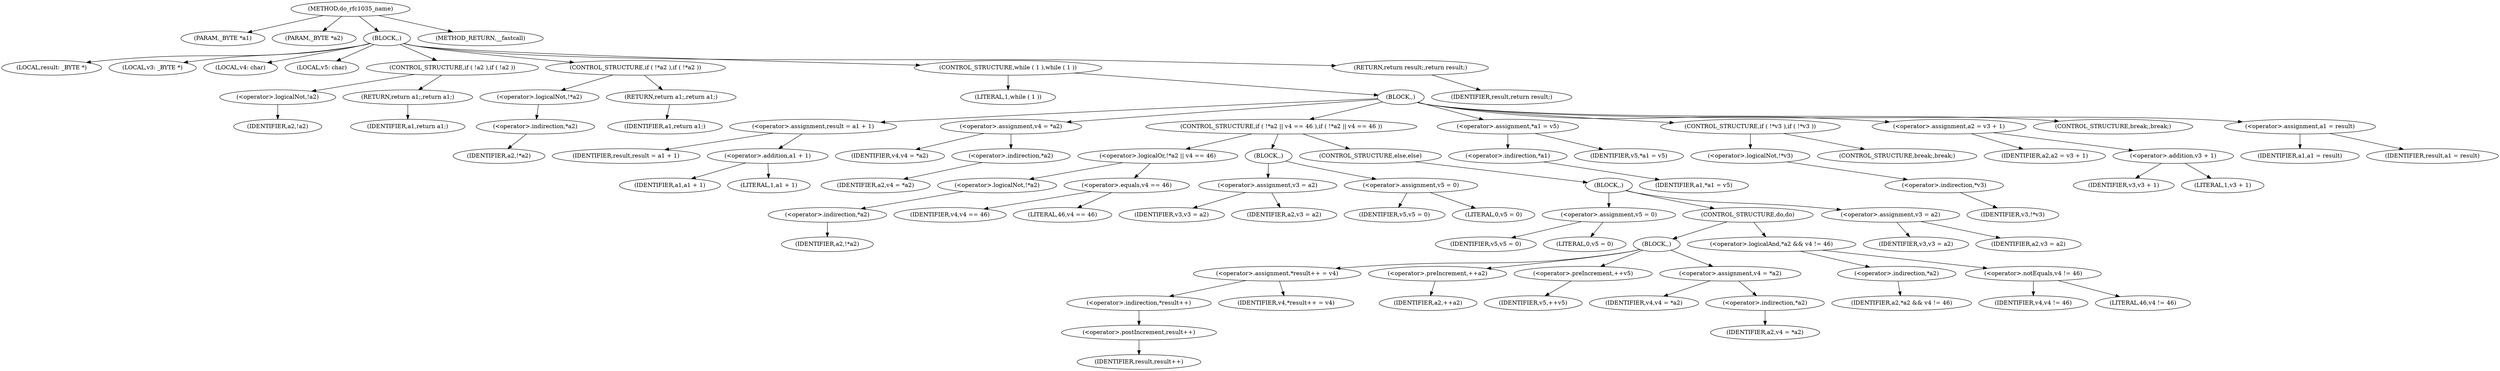 digraph do_rfc1035_name {  
"1000105" [label = "(METHOD,do_rfc1035_name)" ]
"1000106" [label = "(PARAM,_BYTE *a1)" ]
"1000107" [label = "(PARAM,_BYTE *a2)" ]
"1000108" [label = "(BLOCK,,)" ]
"1000109" [label = "(LOCAL,result: _BYTE *)" ]
"1000110" [label = "(LOCAL,v3: _BYTE *)" ]
"1000111" [label = "(LOCAL,v4: char)" ]
"1000112" [label = "(LOCAL,v5: char)" ]
"1000113" [label = "(CONTROL_STRUCTURE,if ( !a2 ),if ( !a2 ))" ]
"1000114" [label = "(<operator>.logicalNot,!a2)" ]
"1000115" [label = "(IDENTIFIER,a2,!a2)" ]
"1000116" [label = "(RETURN,return a1;,return a1;)" ]
"1000117" [label = "(IDENTIFIER,a1,return a1;)" ]
"1000118" [label = "(CONTROL_STRUCTURE,if ( !*a2 ),if ( !*a2 ))" ]
"1000119" [label = "(<operator>.logicalNot,!*a2)" ]
"1000120" [label = "(<operator>.indirection,*a2)" ]
"1000121" [label = "(IDENTIFIER,a2,!*a2)" ]
"1000122" [label = "(RETURN,return a1;,return a1;)" ]
"1000123" [label = "(IDENTIFIER,a1,return a1;)" ]
"1000124" [label = "(CONTROL_STRUCTURE,while ( 1 ),while ( 1 ))" ]
"1000125" [label = "(LITERAL,1,while ( 1 ))" ]
"1000126" [label = "(BLOCK,,)" ]
"1000127" [label = "(<operator>.assignment,result = a1 + 1)" ]
"1000128" [label = "(IDENTIFIER,result,result = a1 + 1)" ]
"1000129" [label = "(<operator>.addition,a1 + 1)" ]
"1000130" [label = "(IDENTIFIER,a1,a1 + 1)" ]
"1000131" [label = "(LITERAL,1,a1 + 1)" ]
"1000132" [label = "(<operator>.assignment,v4 = *a2)" ]
"1000133" [label = "(IDENTIFIER,v4,v4 = *a2)" ]
"1000134" [label = "(<operator>.indirection,*a2)" ]
"1000135" [label = "(IDENTIFIER,a2,v4 = *a2)" ]
"1000136" [label = "(CONTROL_STRUCTURE,if ( !*a2 || v4 == 46 ),if ( !*a2 || v4 == 46 ))" ]
"1000137" [label = "(<operator>.logicalOr,!*a2 || v4 == 46)" ]
"1000138" [label = "(<operator>.logicalNot,!*a2)" ]
"1000139" [label = "(<operator>.indirection,*a2)" ]
"1000140" [label = "(IDENTIFIER,a2,!*a2)" ]
"1000141" [label = "(<operator>.equals,v4 == 46)" ]
"1000142" [label = "(IDENTIFIER,v4,v4 == 46)" ]
"1000143" [label = "(LITERAL,46,v4 == 46)" ]
"1000144" [label = "(BLOCK,,)" ]
"1000145" [label = "(<operator>.assignment,v3 = a2)" ]
"1000146" [label = "(IDENTIFIER,v3,v3 = a2)" ]
"1000147" [label = "(IDENTIFIER,a2,v3 = a2)" ]
"1000148" [label = "(<operator>.assignment,v5 = 0)" ]
"1000149" [label = "(IDENTIFIER,v5,v5 = 0)" ]
"1000150" [label = "(LITERAL,0,v5 = 0)" ]
"1000151" [label = "(CONTROL_STRUCTURE,else,else)" ]
"1000152" [label = "(BLOCK,,)" ]
"1000153" [label = "(<operator>.assignment,v5 = 0)" ]
"1000154" [label = "(IDENTIFIER,v5,v5 = 0)" ]
"1000155" [label = "(LITERAL,0,v5 = 0)" ]
"1000156" [label = "(CONTROL_STRUCTURE,do,do)" ]
"1000157" [label = "(BLOCK,,)" ]
"1000158" [label = "(<operator>.assignment,*result++ = v4)" ]
"1000159" [label = "(<operator>.indirection,*result++)" ]
"1000160" [label = "(<operator>.postIncrement,result++)" ]
"1000161" [label = "(IDENTIFIER,result,result++)" ]
"1000162" [label = "(IDENTIFIER,v4,*result++ = v4)" ]
"1000163" [label = "(<operator>.preIncrement,++a2)" ]
"1000164" [label = "(IDENTIFIER,a2,++a2)" ]
"1000165" [label = "(<operator>.preIncrement,++v5)" ]
"1000166" [label = "(IDENTIFIER,v5,++v5)" ]
"1000167" [label = "(<operator>.assignment,v4 = *a2)" ]
"1000168" [label = "(IDENTIFIER,v4,v4 = *a2)" ]
"1000169" [label = "(<operator>.indirection,*a2)" ]
"1000170" [label = "(IDENTIFIER,a2,v4 = *a2)" ]
"1000171" [label = "(<operator>.logicalAnd,*a2 && v4 != 46)" ]
"1000172" [label = "(<operator>.indirection,*a2)" ]
"1000173" [label = "(IDENTIFIER,a2,*a2 && v4 != 46)" ]
"1000174" [label = "(<operator>.notEquals,v4 != 46)" ]
"1000175" [label = "(IDENTIFIER,v4,v4 != 46)" ]
"1000176" [label = "(LITERAL,46,v4 != 46)" ]
"1000177" [label = "(<operator>.assignment,v3 = a2)" ]
"1000178" [label = "(IDENTIFIER,v3,v3 = a2)" ]
"1000179" [label = "(IDENTIFIER,a2,v3 = a2)" ]
"1000180" [label = "(<operator>.assignment,*a1 = v5)" ]
"1000181" [label = "(<operator>.indirection,*a1)" ]
"1000182" [label = "(IDENTIFIER,a1,*a1 = v5)" ]
"1000183" [label = "(IDENTIFIER,v5,*a1 = v5)" ]
"1000184" [label = "(CONTROL_STRUCTURE,if ( !*v3 ),if ( !*v3 ))" ]
"1000185" [label = "(<operator>.logicalNot,!*v3)" ]
"1000186" [label = "(<operator>.indirection,*v3)" ]
"1000187" [label = "(IDENTIFIER,v3,!*v3)" ]
"1000188" [label = "(CONTROL_STRUCTURE,break;,break;)" ]
"1000189" [label = "(<operator>.assignment,a2 = v3 + 1)" ]
"1000190" [label = "(IDENTIFIER,a2,a2 = v3 + 1)" ]
"1000191" [label = "(<operator>.addition,v3 + 1)" ]
"1000192" [label = "(IDENTIFIER,v3,v3 + 1)" ]
"1000193" [label = "(LITERAL,1,v3 + 1)" ]
"1000194" [label = "(CONTROL_STRUCTURE,break;,break;)" ]
"1000195" [label = "(<operator>.assignment,a1 = result)" ]
"1000196" [label = "(IDENTIFIER,a1,a1 = result)" ]
"1000197" [label = "(IDENTIFIER,result,a1 = result)" ]
"1000198" [label = "(RETURN,return result;,return result;)" ]
"1000199" [label = "(IDENTIFIER,result,return result;)" ]
"1000200" [label = "(METHOD_RETURN,__fastcall)" ]
  "1000105" -> "1000106" 
  "1000105" -> "1000107" 
  "1000105" -> "1000108" 
  "1000105" -> "1000200" 
  "1000108" -> "1000109" 
  "1000108" -> "1000110" 
  "1000108" -> "1000111" 
  "1000108" -> "1000112" 
  "1000108" -> "1000113" 
  "1000108" -> "1000118" 
  "1000108" -> "1000124" 
  "1000108" -> "1000198" 
  "1000113" -> "1000114" 
  "1000113" -> "1000116" 
  "1000114" -> "1000115" 
  "1000116" -> "1000117" 
  "1000118" -> "1000119" 
  "1000118" -> "1000122" 
  "1000119" -> "1000120" 
  "1000120" -> "1000121" 
  "1000122" -> "1000123" 
  "1000124" -> "1000125" 
  "1000124" -> "1000126" 
  "1000126" -> "1000127" 
  "1000126" -> "1000132" 
  "1000126" -> "1000136" 
  "1000126" -> "1000180" 
  "1000126" -> "1000184" 
  "1000126" -> "1000189" 
  "1000126" -> "1000194" 
  "1000126" -> "1000195" 
  "1000127" -> "1000128" 
  "1000127" -> "1000129" 
  "1000129" -> "1000130" 
  "1000129" -> "1000131" 
  "1000132" -> "1000133" 
  "1000132" -> "1000134" 
  "1000134" -> "1000135" 
  "1000136" -> "1000137" 
  "1000136" -> "1000144" 
  "1000136" -> "1000151" 
  "1000137" -> "1000138" 
  "1000137" -> "1000141" 
  "1000138" -> "1000139" 
  "1000139" -> "1000140" 
  "1000141" -> "1000142" 
  "1000141" -> "1000143" 
  "1000144" -> "1000145" 
  "1000144" -> "1000148" 
  "1000145" -> "1000146" 
  "1000145" -> "1000147" 
  "1000148" -> "1000149" 
  "1000148" -> "1000150" 
  "1000151" -> "1000152" 
  "1000152" -> "1000153" 
  "1000152" -> "1000156" 
  "1000152" -> "1000177" 
  "1000153" -> "1000154" 
  "1000153" -> "1000155" 
  "1000156" -> "1000157" 
  "1000156" -> "1000171" 
  "1000157" -> "1000158" 
  "1000157" -> "1000163" 
  "1000157" -> "1000165" 
  "1000157" -> "1000167" 
  "1000158" -> "1000159" 
  "1000158" -> "1000162" 
  "1000159" -> "1000160" 
  "1000160" -> "1000161" 
  "1000163" -> "1000164" 
  "1000165" -> "1000166" 
  "1000167" -> "1000168" 
  "1000167" -> "1000169" 
  "1000169" -> "1000170" 
  "1000171" -> "1000172" 
  "1000171" -> "1000174" 
  "1000172" -> "1000173" 
  "1000174" -> "1000175" 
  "1000174" -> "1000176" 
  "1000177" -> "1000178" 
  "1000177" -> "1000179" 
  "1000180" -> "1000181" 
  "1000180" -> "1000183" 
  "1000181" -> "1000182" 
  "1000184" -> "1000185" 
  "1000184" -> "1000188" 
  "1000185" -> "1000186" 
  "1000186" -> "1000187" 
  "1000189" -> "1000190" 
  "1000189" -> "1000191" 
  "1000191" -> "1000192" 
  "1000191" -> "1000193" 
  "1000195" -> "1000196" 
  "1000195" -> "1000197" 
  "1000198" -> "1000199" 
}
